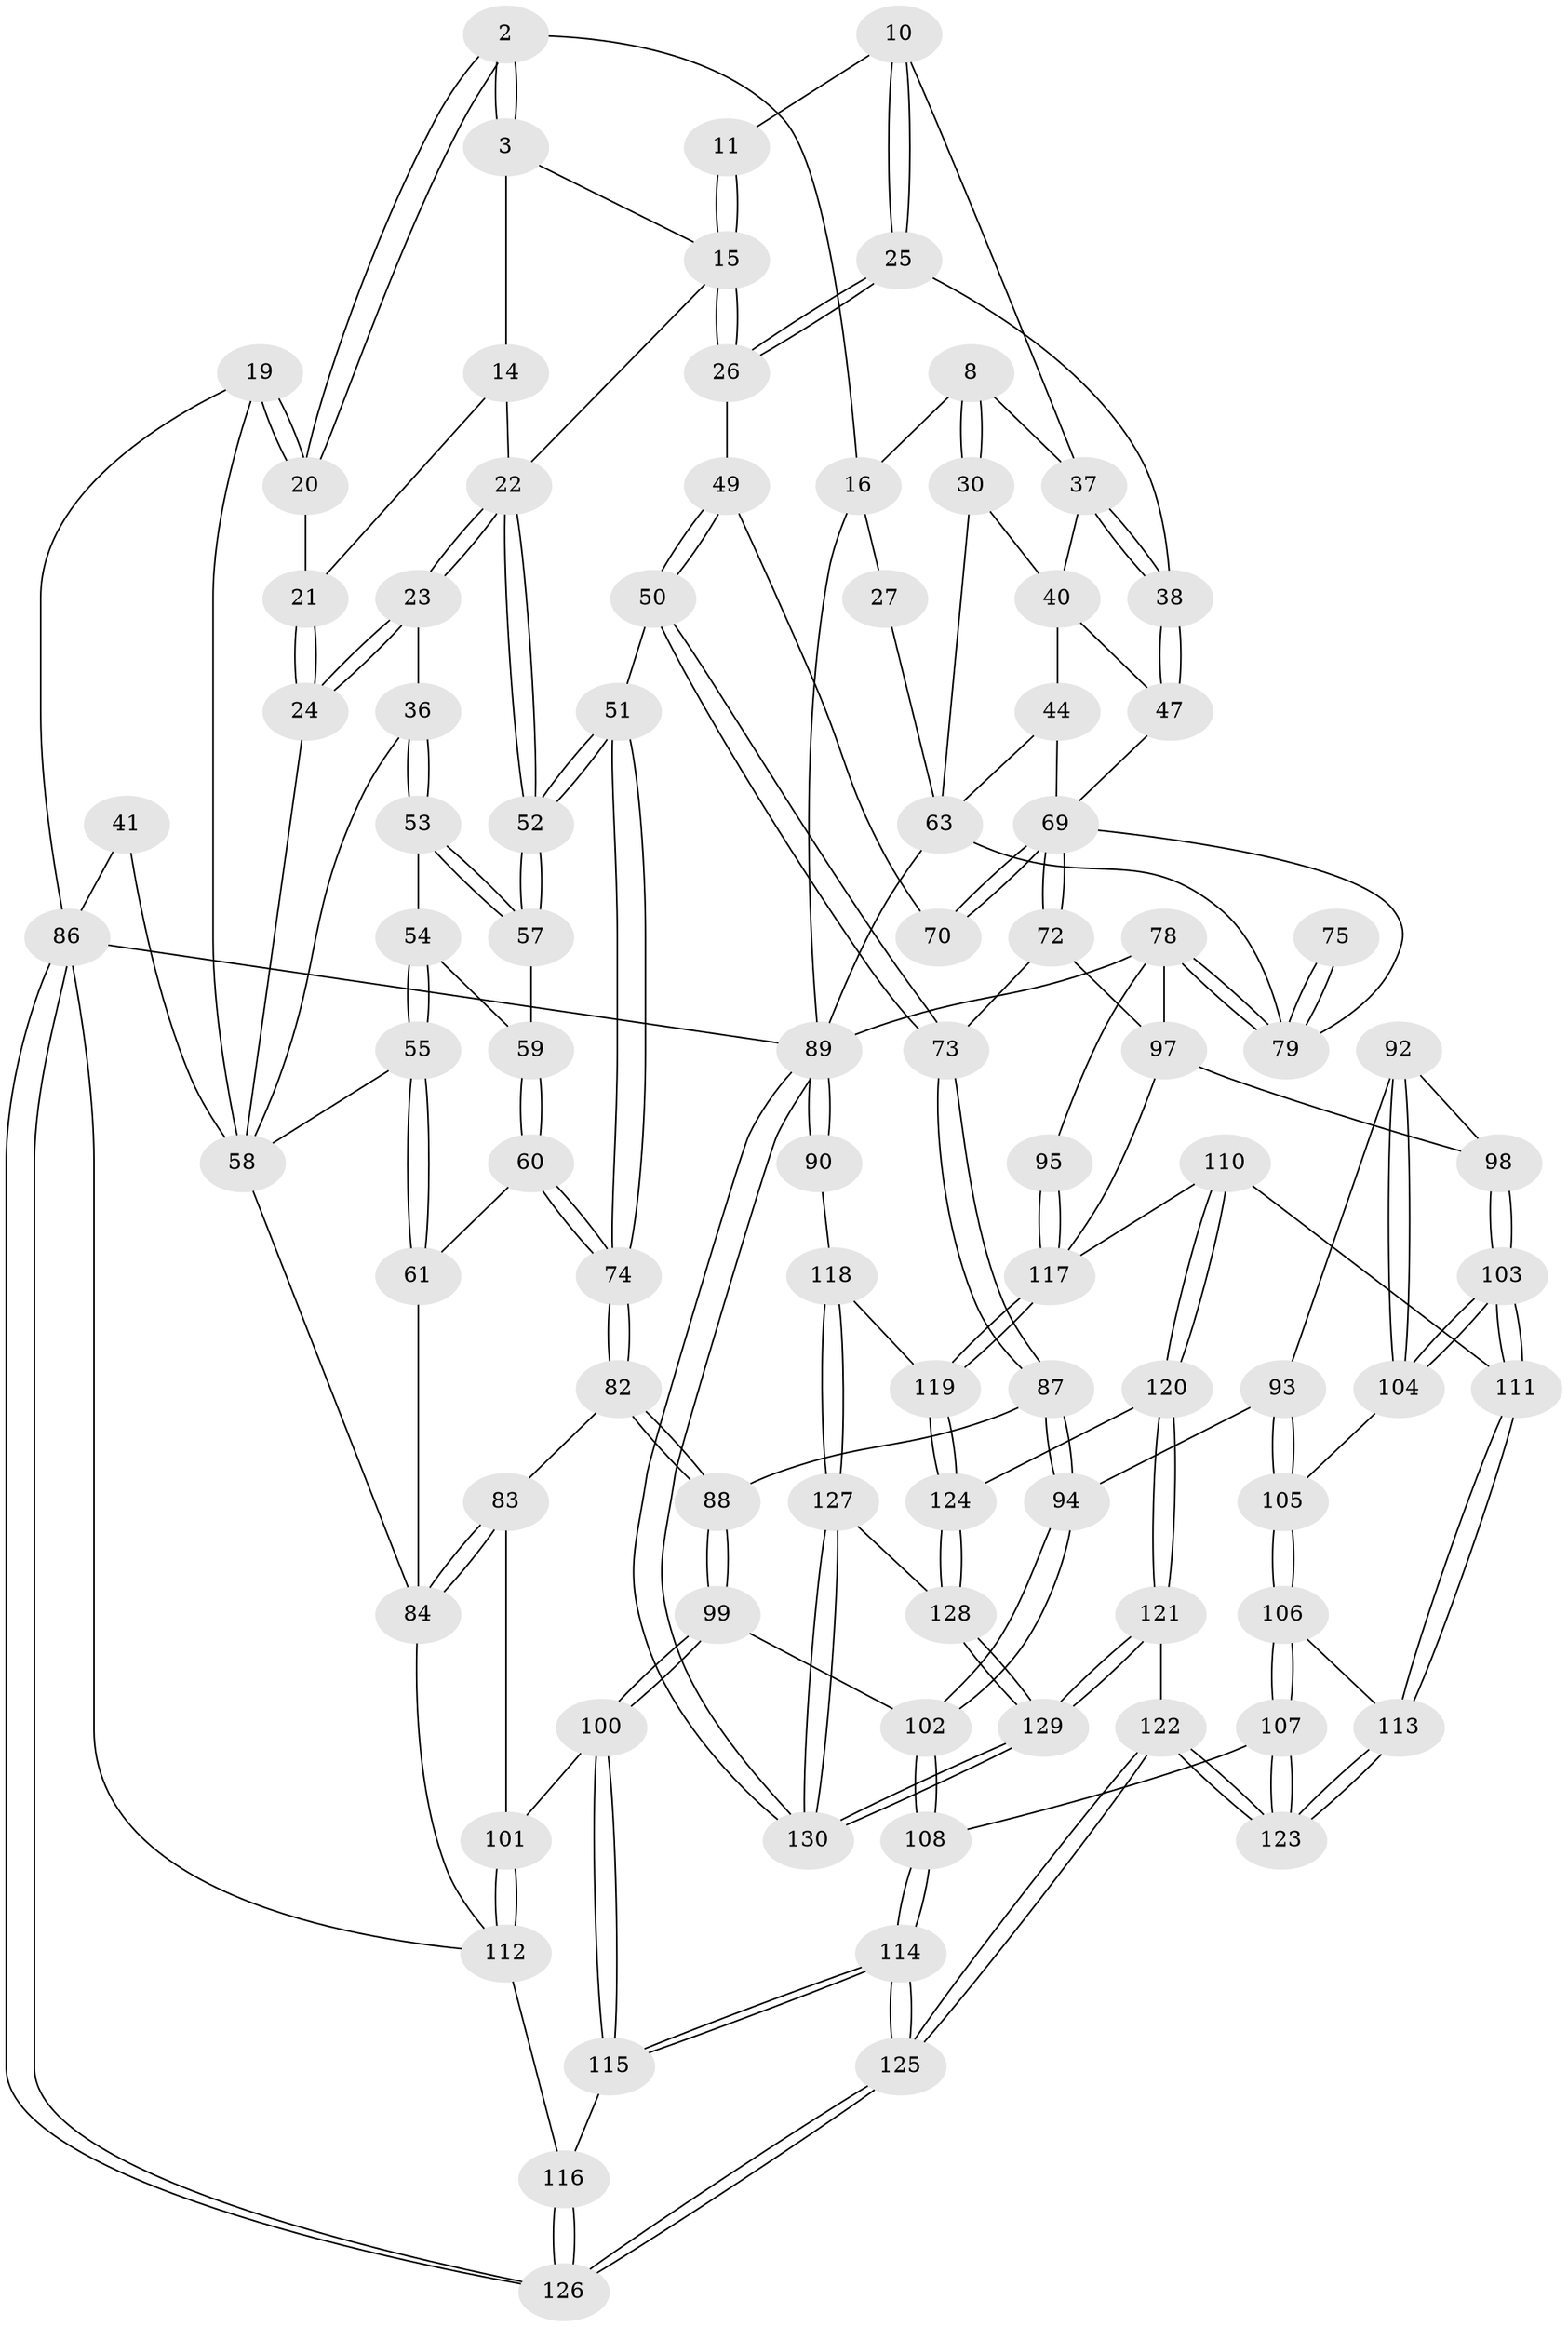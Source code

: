// original degree distribution, {3: 0.015384615384615385, 6: 0.2153846153846154, 4: 0.23076923076923078, 5: 0.5384615384615384}
// Generated by graph-tools (version 1.1) at 2025/05/03/04/25 22:05:42]
// undirected, 91 vertices, 215 edges
graph export_dot {
graph [start="1"]
  node [color=gray90,style=filled];
  2 [pos="+0.08783422942157702+0",super="+1"];
  3 [pos="+0.34384588418653966+0.02889128650652397"];
  8 [pos="+0.7935193363729829+0.04114975058710292"];
  10 [pos="+0.6268604692309081+0.05517022106702671"];
  11 [pos="+0.5516048140800275+0"];
  14 [pos="+0.3327365206172871+0.07010031056562889"];
  15 [pos="+0.47678247126661233+0.15943759570362961",super="+12+5"];
  16 [pos="+1+0",super="+6+7"];
  19 [pos="+0+0"];
  20 [pos="+0+0"];
  21 [pos="+0.32528246669995425+0.07323198733600728"];
  22 [pos="+0.3122178215543788+0.1997450115725268",super="+13"];
  23 [pos="+0.30257427513146173+0.19208832443109444"];
  24 [pos="+0.25765100031142407+0.10364436401899645"];
  25 [pos="+0.5567767367097592+0.2172590565293359"];
  26 [pos="+0.5181776021687943+0.21227059473193013"];
  27 [pos="+0.9156752146470356+0.1382831604023311"];
  30 [pos="+0.8089439935669022+0.13383616836536397"];
  36 [pos="+0.162322915162901+0.20439624954553334"];
  37 [pos="+0.6714148956059647+0.1762999244957302",super="+9"];
  38 [pos="+0.5951863968927652+0.2264340707981712"];
  40 [pos="+0.6987160667938508+0.18728676544630113",super="+39"];
  41 [pos="+0+0",super="+35"];
  44 [pos="+0.8116862431088878+0.2611176402577082"];
  47 [pos="+0.6253706029899887+0.2785624238147195",super="+46"];
  49 [pos="+0.4310233636886605+0.33653654727460564",super="+48"];
  50 [pos="+0.3399855486559006+0.4044923185971206"];
  51 [pos="+0.30736131957226176+0.39798011205257594"];
  52 [pos="+0.2963780567563301+0.3479189502372426"];
  53 [pos="+0.18031117537912167+0.25188419257628214"];
  54 [pos="+0.15654047532277332+0.28352603949107097"];
  55 [pos="+0.07543140830664206+0.295402428480522"];
  57 [pos="+0.28440481864402933+0.3391720818118374"];
  58 [pos="+0+0.21994620973663265",super="+56+34+33"];
  59 [pos="+0.16088901814575846+0.2960538086455951"];
  60 [pos="+0.13274142493833932+0.4059628379364339"];
  61 [pos="+0.10279678297295815+0.39301501563178587"];
  63 [pos="+0.9436044581154597+0.3333354895029016",super="+43"];
  69 [pos="+0.6198594968673263+0.4706031081983397",super="+65+64+45"];
  70 [pos="+0.5541961733762927+0.39441349212407595"];
  72 [pos="+0.6110485763455931+0.49652590932638957"];
  73 [pos="+0.4446705412823933+0.5058842533732812"];
  74 [pos="+0.2194845325626161+0.45514849823394377"];
  75 [pos="+0.8399813113657146+0.5458579870415662"];
  78 [pos="+0.8402972724092891+0.5735555858626099",super="+77"];
  79 [pos="+0.8402555538525787+0.5732046820156338",super="+68+67"];
  82 [pos="+0.19025515583238384+0.5629185243791613"];
  83 [pos="+0.1358575137084483+0.5825878513520505"];
  84 [pos="+0+0.5590805392239109",super="+71"];
  86 [pos="+0+1",super="+18"];
  87 [pos="+0.4148757322247007+0.6074063693104359"];
  88 [pos="+0.21387239761095556+0.5954362756350953"];
  89 [pos="+1+1",super="+17+76"];
  90 [pos="+1+0.7149294410144875"];
  92 [pos="+0.6034677750588354+0.6357550252817092"];
  93 [pos="+0.45028637808236893+0.6721985258306522"];
  94 [pos="+0.42280662650109135+0.6506841403547485"];
  95 [pos="+0.8899022491337109+0.7633673282246904"];
  97 [pos="+0.7491703210443833+0.7217010531395378",super="+81"];
  98 [pos="+0.7144787856772709+0.7327893096047581",super="+91"];
  99 [pos="+0.24796606286405326+0.7110964950388887"];
  100 [pos="+0.1719572593677838+0.7773753319158886"];
  101 [pos="+0.08218530544706759+0.7288060875320904"];
  102 [pos="+0.30725377864943376+0.7399347484689511"];
  103 [pos="+0.646787083274873+0.7741175028814358"];
  104 [pos="+0.6069827049835869+0.7060013579678113"];
  105 [pos="+0.4805340012153331+0.7603426115248072"];
  106 [pos="+0.4732946357326029+0.8071243601554469"];
  107 [pos="+0.3684015041793298+0.8617021770455454"];
  108 [pos="+0.362968920587236+0.8610954712030364"];
  110 [pos="+0.6475615724449097+0.825673411996108"];
  111 [pos="+0.6435197389913346+0.8226530442202012"];
  112 [pos="+0+0.814409701290941",super="+85"];
  113 [pos="+0.566761258456959+0.8566250352169528"];
  114 [pos="+0.29016734314142284+0.9180015490026753"];
  115 [pos="+0.16089942726199916+0.8634815898204738"];
  116 [pos="+0.1428021111638667+0.8742149132858261"];
  117 [pos="+0.8454144203375368+0.8539537104380763",super="+109+96"];
  118 [pos="+0.924619619823214+0.9383287530998233"];
  119 [pos="+0.8380506942219966+0.898989884594192"];
  120 [pos="+0.6849747021719379+0.8923770700318431"];
  121 [pos="+0.6324928930137359+1"];
  122 [pos="+0.5604305824129178+1"];
  123 [pos="+0.5303151960806546+1"];
  124 [pos="+0.8258047826647511+0.9150160040255411"];
  125 [pos="+0.23631541892872254+1"];
  126 [pos="+0.024965268122123355+1"];
  127 [pos="+1+1"];
  128 [pos="+0.8247441794082394+0.9195768814418117"];
  129 [pos="+0.7082873748776738+1"];
  130 [pos="+1+1"];
  2 -- 3;
  2 -- 3;
  2 -- 20;
  2 -- 20;
  2 -- 16;
  3 -- 14;
  3 -- 15;
  8 -- 30;
  8 -- 30;
  8 -- 16;
  8 -- 37;
  10 -- 11;
  10 -- 25;
  10 -- 25;
  10 -- 37;
  11 -- 15 [weight=2];
  11 -- 15;
  14 -- 21;
  14 -- 22;
  15 -- 26;
  15 -- 26;
  15 -- 22;
  16 -- 27 [weight=2];
  16 -- 89;
  19 -- 20;
  19 -- 20;
  19 -- 86;
  19 -- 58;
  20 -- 21;
  21 -- 24;
  21 -- 24;
  22 -- 23;
  22 -- 23;
  22 -- 52;
  22 -- 52;
  23 -- 24;
  23 -- 24;
  23 -- 36;
  24 -- 58;
  25 -- 26;
  25 -- 26;
  25 -- 38;
  26 -- 49;
  27 -- 63;
  30 -- 40;
  30 -- 63;
  36 -- 53;
  36 -- 53;
  36 -- 58;
  37 -- 38;
  37 -- 38;
  37 -- 40;
  38 -- 47;
  38 -- 47;
  40 -- 47;
  40 -- 44;
  41 -- 58 [weight=3];
  41 -- 86;
  44 -- 69;
  44 -- 63;
  47 -- 69 [weight=2];
  49 -- 50;
  49 -- 50;
  49 -- 70 [weight=2];
  50 -- 51;
  50 -- 73;
  50 -- 73;
  51 -- 52;
  51 -- 52;
  51 -- 74;
  51 -- 74;
  52 -- 57;
  52 -- 57;
  53 -- 54;
  53 -- 57;
  53 -- 57;
  54 -- 55;
  54 -- 55;
  54 -- 59;
  55 -- 61;
  55 -- 61;
  55 -- 58;
  57 -- 59;
  58 -- 84;
  59 -- 60;
  59 -- 60;
  60 -- 61;
  60 -- 74;
  60 -- 74;
  61 -- 84;
  63 -- 79;
  63 -- 89 [weight=2];
  69 -- 70;
  69 -- 70;
  69 -- 72;
  69 -- 72;
  69 -- 79;
  72 -- 73;
  72 -- 97;
  73 -- 87;
  73 -- 87;
  74 -- 82;
  74 -- 82;
  75 -- 79 [weight=3];
  75 -- 79;
  78 -- 79;
  78 -- 79;
  78 -- 89;
  78 -- 95;
  78 -- 97;
  82 -- 83;
  82 -- 88;
  82 -- 88;
  83 -- 84;
  83 -- 84;
  83 -- 101;
  84 -- 112;
  86 -- 126;
  86 -- 126;
  86 -- 89 [weight=2];
  86 -- 112;
  87 -- 88;
  87 -- 94;
  87 -- 94;
  88 -- 99;
  88 -- 99;
  89 -- 90 [weight=2];
  89 -- 90;
  89 -- 130;
  89 -- 130;
  90 -- 118;
  92 -- 93;
  92 -- 104;
  92 -- 104;
  92 -- 98;
  93 -- 94;
  93 -- 105;
  93 -- 105;
  94 -- 102;
  94 -- 102;
  95 -- 117 [weight=2];
  95 -- 117;
  97 -- 98 [weight=2];
  97 -- 117;
  98 -- 103;
  98 -- 103;
  99 -- 100;
  99 -- 100;
  99 -- 102;
  100 -- 101;
  100 -- 115;
  100 -- 115;
  101 -- 112;
  101 -- 112;
  102 -- 108;
  102 -- 108;
  103 -- 104;
  103 -- 104;
  103 -- 111;
  103 -- 111;
  104 -- 105;
  105 -- 106;
  105 -- 106;
  106 -- 107;
  106 -- 107;
  106 -- 113;
  107 -- 108;
  107 -- 123;
  107 -- 123;
  108 -- 114;
  108 -- 114;
  110 -- 111;
  110 -- 120;
  110 -- 120;
  110 -- 117;
  111 -- 113;
  111 -- 113;
  112 -- 116;
  113 -- 123;
  113 -- 123;
  114 -- 115;
  114 -- 115;
  114 -- 125;
  114 -- 125;
  115 -- 116;
  116 -- 126;
  116 -- 126;
  117 -- 119;
  117 -- 119;
  118 -- 119;
  118 -- 127;
  118 -- 127;
  119 -- 124;
  119 -- 124;
  120 -- 121;
  120 -- 121;
  120 -- 124;
  121 -- 122;
  121 -- 129;
  121 -- 129;
  122 -- 123;
  122 -- 123;
  122 -- 125;
  122 -- 125;
  124 -- 128;
  124 -- 128;
  125 -- 126;
  125 -- 126;
  127 -- 128;
  127 -- 130;
  127 -- 130;
  128 -- 129;
  128 -- 129;
  129 -- 130;
  129 -- 130;
}
